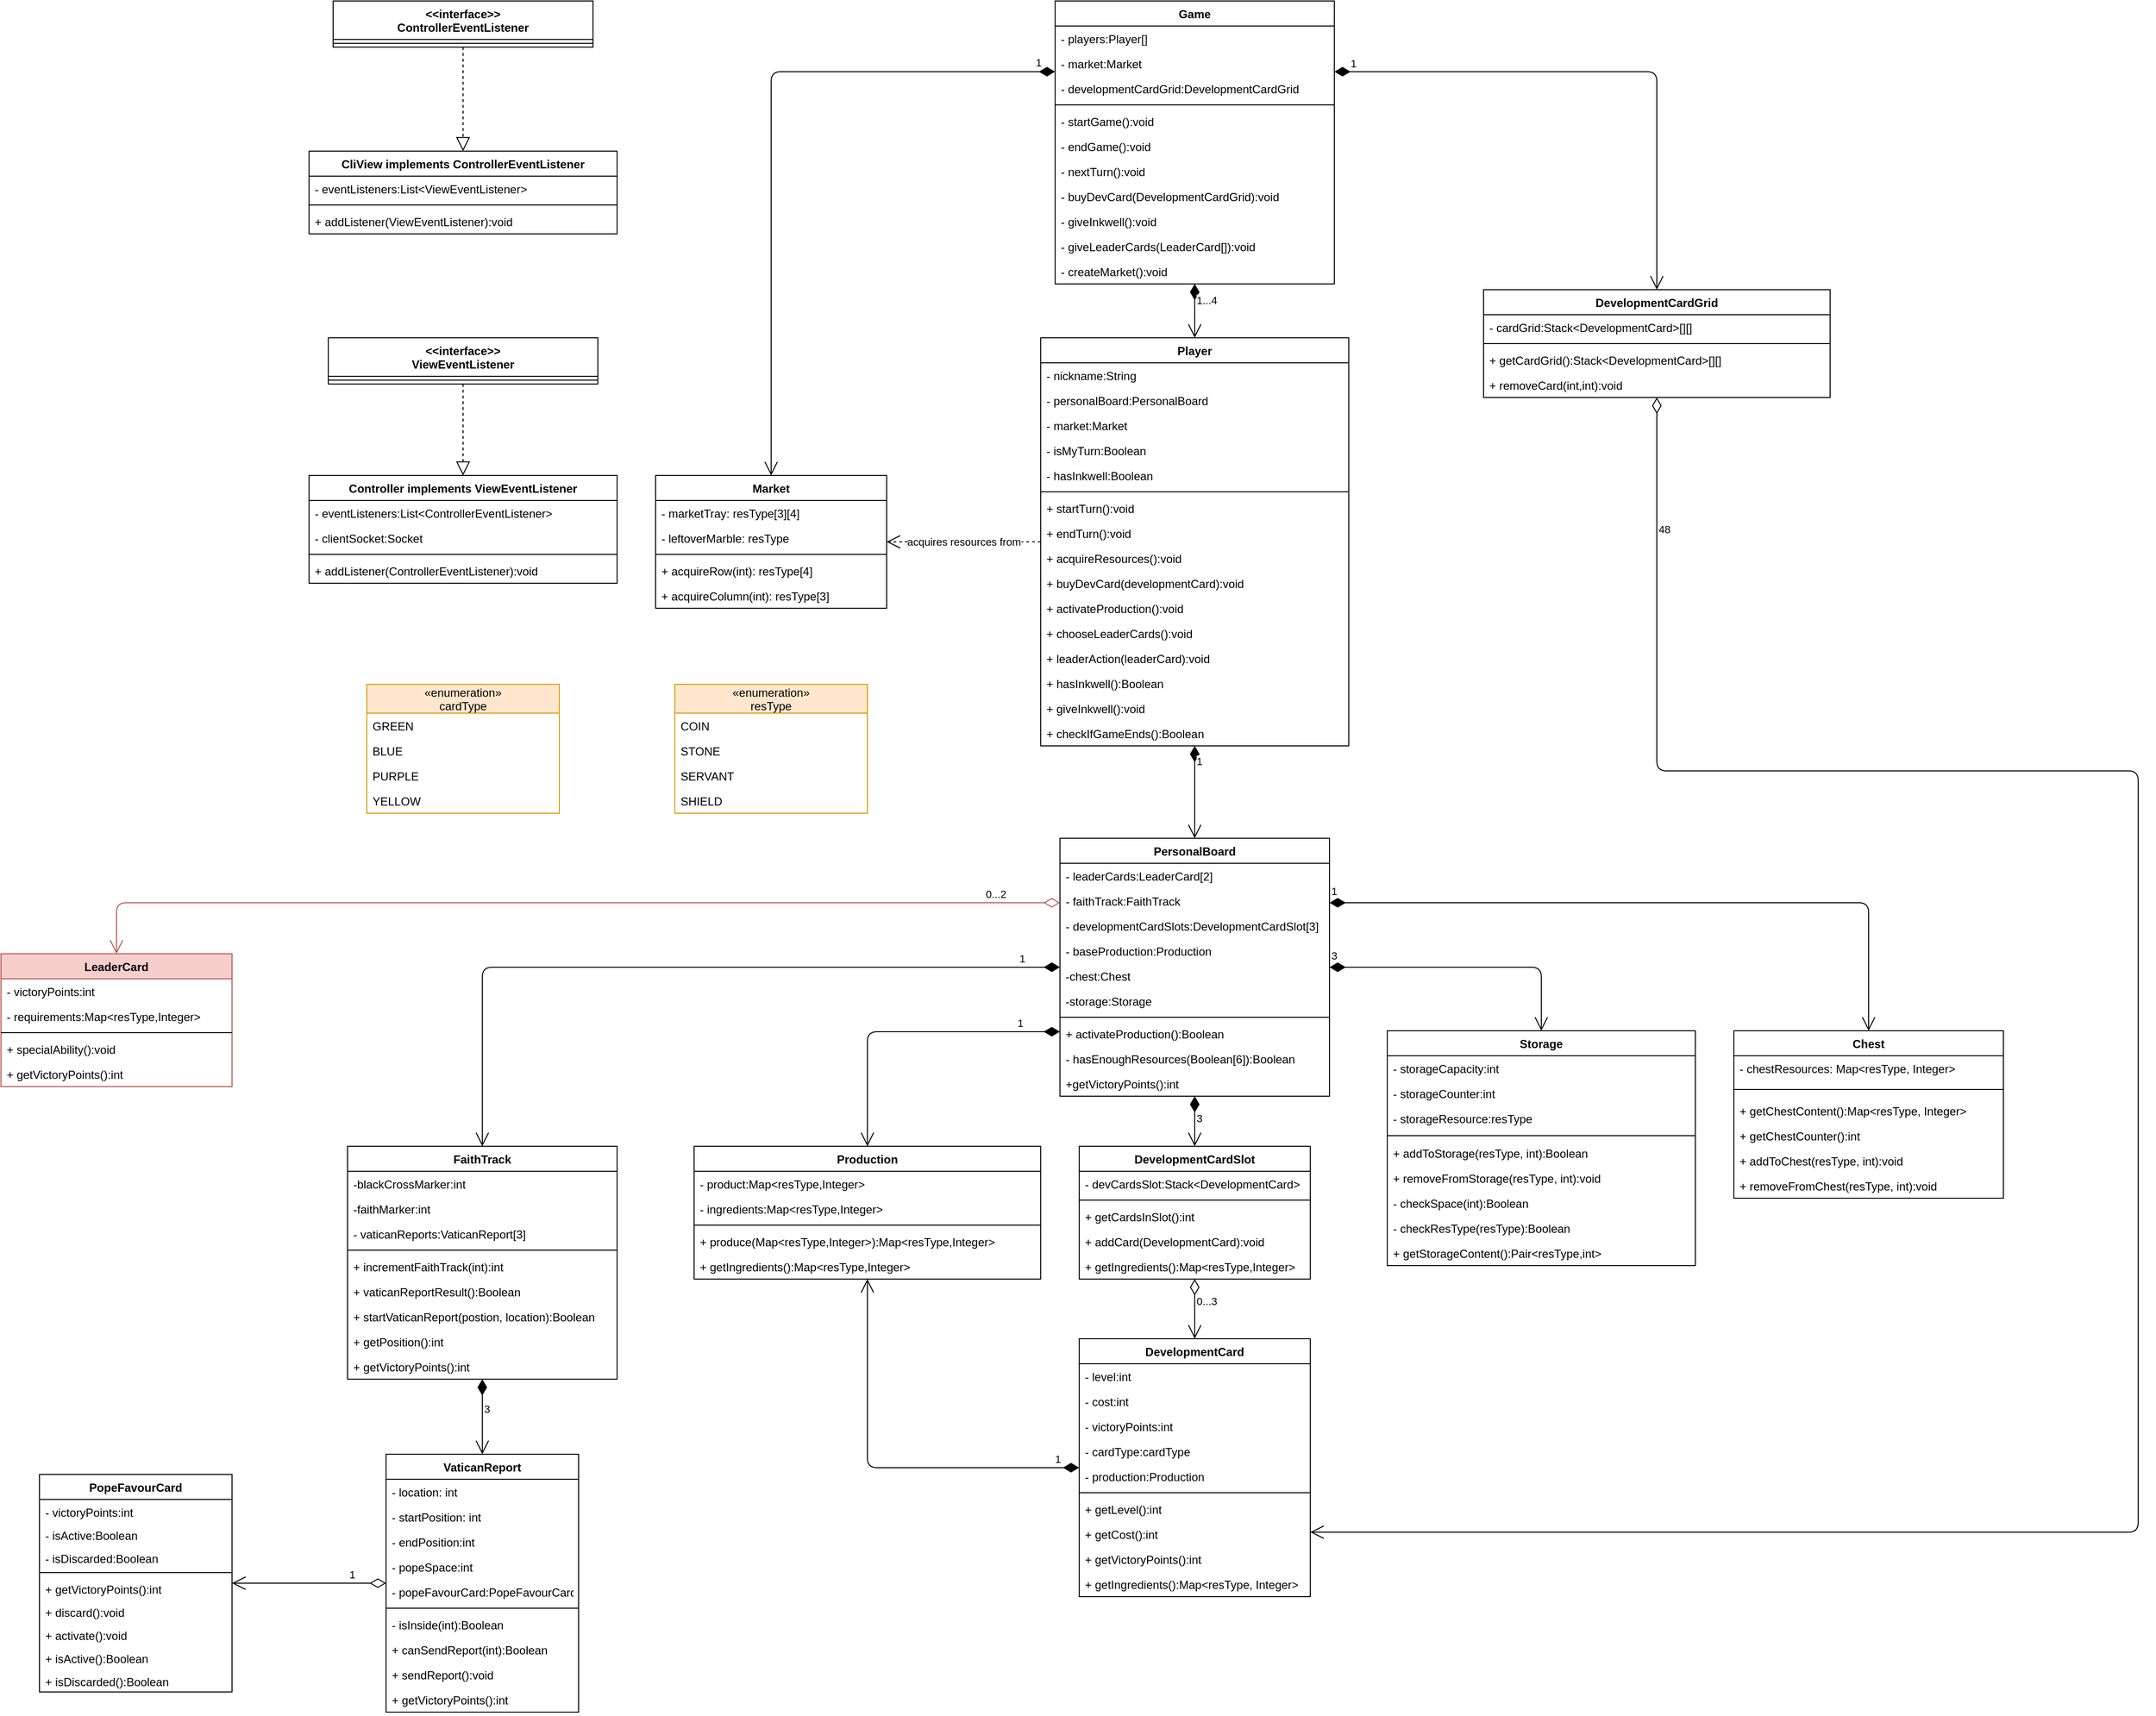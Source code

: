 <mxfile version="14.4.3" type="device"><diagram id="C5RBs43oDa-KdzZeNtuy" name="Page-1"><mxGraphModel dx="6677" dy="6515" grid="1" gridSize="10" guides="1" tooltips="1" connect="1" arrows="1" fold="1" page="1" pageScale="1" pageWidth="3300" pageHeight="4681" math="0" shadow="0"><root><mxCell id="WIyWlLk6GJQsqaUBKTNV-0"/><mxCell id="WIyWlLk6GJQsqaUBKTNV-1" parent="WIyWlLk6GJQsqaUBKTNV-0"/><mxCell id="OfGPwbe1TZ9wDOZKUBia-4" value="Player" style="swimlane;fontStyle=1;align=center;verticalAlign=top;childLayout=stackLayout;horizontal=1;startSize=26;horizontalStack=0;resizeParent=1;resizeParentMax=0;resizeLast=0;collapsible=1;marginBottom=0;" parent="WIyWlLk6GJQsqaUBKTNV-1" vertex="1"><mxGeometry x="760" y="-560" width="320" height="424" as="geometry"/></mxCell><mxCell id="OfGPwbe1TZ9wDOZKUBia-5" value="- nickname:String" style="text;strokeColor=none;fillColor=none;align=left;verticalAlign=top;spacingLeft=4;spacingRight=4;overflow=hidden;rotatable=0;points=[[0,0.5],[1,0.5]];portConstraint=eastwest;" parent="OfGPwbe1TZ9wDOZKUBia-4" vertex="1"><mxGeometry y="26" width="320" height="26" as="geometry"/></mxCell><mxCell id="jSEGE36E01EiWKxGD2_q-0" value="- personalBoard:PersonalBoard" style="text;strokeColor=none;fillColor=none;align=left;verticalAlign=top;spacingLeft=4;spacingRight=4;overflow=hidden;rotatable=0;points=[[0,0.5],[1,0.5]];portConstraint=eastwest;" parent="OfGPwbe1TZ9wDOZKUBia-4" vertex="1"><mxGeometry y="52" width="320" height="26" as="geometry"/></mxCell><mxCell id="1ybpr0yzPvLpqBfkD8lj-160" value="- market:Market" style="text;strokeColor=none;fillColor=none;align=left;verticalAlign=top;spacingLeft=4;spacingRight=4;overflow=hidden;rotatable=0;points=[[0,0.5],[1,0.5]];portConstraint=eastwest;" parent="OfGPwbe1TZ9wDOZKUBia-4" vertex="1"><mxGeometry y="78" width="320" height="26" as="geometry"/></mxCell><mxCell id="jSEGE36E01EiWKxGD2_q-1" value="- isMyTurn:Boolean" style="text;strokeColor=none;fillColor=none;align=left;verticalAlign=top;spacingLeft=4;spacingRight=4;overflow=hidden;rotatable=0;points=[[0,0.5],[1,0.5]];portConstraint=eastwest;" parent="OfGPwbe1TZ9wDOZKUBia-4" vertex="1"><mxGeometry y="104" width="320" height="26" as="geometry"/></mxCell><mxCell id="jSEGE36E01EiWKxGD2_q-2" value="- hasInkwell:Boolean" style="text;strokeColor=none;fillColor=none;align=left;verticalAlign=top;spacingLeft=4;spacingRight=4;overflow=hidden;rotatable=0;points=[[0,0.5],[1,0.5]];portConstraint=eastwest;" parent="OfGPwbe1TZ9wDOZKUBia-4" vertex="1"><mxGeometry y="130" width="320" height="26" as="geometry"/></mxCell><mxCell id="OfGPwbe1TZ9wDOZKUBia-6" value="" style="line;strokeWidth=1;fillColor=none;align=left;verticalAlign=middle;spacingTop=-1;spacingLeft=3;spacingRight=3;rotatable=0;labelPosition=right;points=[];portConstraint=eastwest;" parent="OfGPwbe1TZ9wDOZKUBia-4" vertex="1"><mxGeometry y="156" width="320" height="8" as="geometry"/></mxCell><mxCell id="yznbx8ulNkCZEP-c-Lp9-0" value="+ startTurn():void" style="text;strokeColor=none;fillColor=none;align=left;verticalAlign=top;spacingLeft=4;spacingRight=4;overflow=hidden;rotatable=0;points=[[0,0.5],[1,0.5]];portConstraint=eastwest;" parent="OfGPwbe1TZ9wDOZKUBia-4" vertex="1"><mxGeometry y="164" width="320" height="26" as="geometry"/></mxCell><mxCell id="yznbx8ulNkCZEP-c-Lp9-1" value="+ endTurn():void" style="text;strokeColor=none;fillColor=none;align=left;verticalAlign=top;spacingLeft=4;spacingRight=4;overflow=hidden;rotatable=0;points=[[0,0.5],[1,0.5]];portConstraint=eastwest;" parent="OfGPwbe1TZ9wDOZKUBia-4" vertex="1"><mxGeometry y="190" width="320" height="26" as="geometry"/></mxCell><mxCell id="yznbx8ulNkCZEP-c-Lp9-2" value="+ acquireResources():void" style="text;strokeColor=none;fillColor=none;align=left;verticalAlign=top;spacingLeft=4;spacingRight=4;overflow=hidden;rotatable=0;points=[[0,0.5],[1,0.5]];portConstraint=eastwest;" parent="OfGPwbe1TZ9wDOZKUBia-4" vertex="1"><mxGeometry y="216" width="320" height="26" as="geometry"/></mxCell><mxCell id="yznbx8ulNkCZEP-c-Lp9-3" value="+ buyDevCard(developmentCard):void" style="text;strokeColor=none;fillColor=none;align=left;verticalAlign=top;spacingLeft=4;spacingRight=4;overflow=hidden;rotatable=0;points=[[0,0.5],[1,0.5]];portConstraint=eastwest;" parent="OfGPwbe1TZ9wDOZKUBia-4" vertex="1"><mxGeometry y="242" width="320" height="26" as="geometry"/></mxCell><mxCell id="yznbx8ulNkCZEP-c-Lp9-4" value="+ activateProduction():void" style="text;strokeColor=none;fillColor=none;align=left;verticalAlign=top;spacingLeft=4;spacingRight=4;overflow=hidden;rotatable=0;points=[[0,0.5],[1,0.5]];portConstraint=eastwest;" parent="OfGPwbe1TZ9wDOZKUBia-4" vertex="1"><mxGeometry y="268" width="320" height="26" as="geometry"/></mxCell><mxCell id="yznbx8ulNkCZEP-c-Lp9-5" value="+ chooseLeaderCards():void" style="text;strokeColor=none;fillColor=none;align=left;verticalAlign=top;spacingLeft=4;spacingRight=4;overflow=hidden;rotatable=0;points=[[0,0.5],[1,0.5]];portConstraint=eastwest;" parent="OfGPwbe1TZ9wDOZKUBia-4" vertex="1"><mxGeometry y="294" width="320" height="26" as="geometry"/></mxCell><mxCell id="yznbx8ulNkCZEP-c-Lp9-6" value="+ leaderAction(leaderCard):void" style="text;strokeColor=none;fillColor=none;align=left;verticalAlign=top;spacingLeft=4;spacingRight=4;overflow=hidden;rotatable=0;points=[[0,0.5],[1,0.5]];portConstraint=eastwest;" parent="OfGPwbe1TZ9wDOZKUBia-4" vertex="1"><mxGeometry y="320" width="320" height="26" as="geometry"/></mxCell><mxCell id="yznbx8ulNkCZEP-c-Lp9-7" value="+ hasInkwell():Boolean" style="text;strokeColor=none;fillColor=none;align=left;verticalAlign=top;spacingLeft=4;spacingRight=4;overflow=hidden;rotatable=0;points=[[0,0.5],[1,0.5]];portConstraint=eastwest;" parent="OfGPwbe1TZ9wDOZKUBia-4" vertex="1"><mxGeometry y="346" width="320" height="26" as="geometry"/></mxCell><mxCell id="1ybpr0yzPvLpqBfkD8lj-151" value="+ giveInkwell():void" style="text;strokeColor=none;fillColor=none;align=left;verticalAlign=top;spacingLeft=4;spacingRight=4;overflow=hidden;rotatable=0;points=[[0,0.5],[1,0.5]];portConstraint=eastwest;" parent="OfGPwbe1TZ9wDOZKUBia-4" vertex="1"><mxGeometry y="372" width="320" height="26" as="geometry"/></mxCell><mxCell id="yznbx8ulNkCZEP-c-Lp9-8" value="+ checkIfGameEnds():Boolean" style="text;strokeColor=none;fillColor=none;align=left;verticalAlign=top;spacingLeft=4;spacingRight=4;overflow=hidden;rotatable=0;points=[[0,0.5],[1,0.5]];portConstraint=eastwest;" parent="OfGPwbe1TZ9wDOZKUBia-4" vertex="1"><mxGeometry y="398" width="320" height="26" as="geometry"/></mxCell><mxCell id="OfGPwbe1TZ9wDOZKUBia-8" value="PersonalBoard" style="swimlane;fontStyle=1;align=center;verticalAlign=top;childLayout=stackLayout;horizontal=1;startSize=26;horizontalStack=0;resizeParent=1;resizeParentMax=0;resizeLast=0;collapsible=1;marginBottom=0;" parent="WIyWlLk6GJQsqaUBKTNV-1" vertex="1"><mxGeometry x="780" y="-40" width="280" height="268" as="geometry"/></mxCell><mxCell id="jSEGE36E01EiWKxGD2_q-11" value="- leaderCards:LeaderCard[2]" style="text;strokeColor=none;fillColor=none;align=left;verticalAlign=top;spacingLeft=4;spacingRight=4;overflow=hidden;rotatable=0;points=[[0,0.5],[1,0.5]];portConstraint=eastwest;" parent="OfGPwbe1TZ9wDOZKUBia-8" vertex="1"><mxGeometry y="26" width="280" height="26" as="geometry"/></mxCell><mxCell id="jSEGE36E01EiWKxGD2_q-12" value="- faithTrack:FaithTrack" style="text;strokeColor=none;fillColor=none;align=left;verticalAlign=top;spacingLeft=4;spacingRight=4;overflow=hidden;rotatable=0;points=[[0,0.5],[1,0.5]];portConstraint=eastwest;" parent="OfGPwbe1TZ9wDOZKUBia-8" vertex="1"><mxGeometry y="52" width="280" height="26" as="geometry"/></mxCell><mxCell id="jSEGE36E01EiWKxGD2_q-13" value="- developmentCardSlots:DevelopmentCardSlot[3]" style="text;strokeColor=none;fillColor=none;align=left;verticalAlign=top;spacingLeft=4;spacingRight=4;overflow=hidden;rotatable=0;points=[[0,0.5],[1,0.5]];portConstraint=eastwest;" parent="OfGPwbe1TZ9wDOZKUBia-8" vertex="1"><mxGeometry y="78" width="280" height="26" as="geometry"/></mxCell><mxCell id="jSEGE36E01EiWKxGD2_q-52" value="- baseProduction:Production" style="text;strokeColor=none;fillColor=none;align=left;verticalAlign=top;spacingLeft=4;spacingRight=4;overflow=hidden;rotatable=0;points=[[0,0.5],[1,0.5]];portConstraint=eastwest;" parent="OfGPwbe1TZ9wDOZKUBia-8" vertex="1"><mxGeometry y="104" width="280" height="26" as="geometry"/></mxCell><mxCell id="1ybpr0yzPvLpqBfkD8lj-1" value="-chest:Chest" style="text;strokeColor=none;fillColor=none;align=left;verticalAlign=top;spacingLeft=4;spacingRight=4;overflow=hidden;rotatable=0;points=[[0,0.5],[1,0.5]];portConstraint=eastwest;" parent="OfGPwbe1TZ9wDOZKUBia-8" vertex="1"><mxGeometry y="130" width="280" height="26" as="geometry"/></mxCell><mxCell id="1ybpr0yzPvLpqBfkD8lj-2" value="-storage:Storage" style="text;strokeColor=none;fillColor=none;align=left;verticalAlign=top;spacingLeft=4;spacingRight=4;overflow=hidden;rotatable=0;points=[[0,0.5],[1,0.5]];portConstraint=eastwest;" parent="OfGPwbe1TZ9wDOZKUBia-8" vertex="1"><mxGeometry y="156" width="280" height="26" as="geometry"/></mxCell><mxCell id="OfGPwbe1TZ9wDOZKUBia-10" value="" style="line;strokeWidth=1;fillColor=none;align=left;verticalAlign=middle;spacingTop=-1;spacingLeft=3;spacingRight=3;rotatable=0;labelPosition=right;points=[];portConstraint=eastwest;" parent="OfGPwbe1TZ9wDOZKUBia-8" vertex="1"><mxGeometry y="182" width="280" height="8" as="geometry"/></mxCell><mxCell id="yznbx8ulNkCZEP-c-Lp9-15" value="+ activateProduction():Boolean" style="text;strokeColor=none;fillColor=none;align=left;verticalAlign=top;spacingLeft=4;spacingRight=4;overflow=hidden;rotatable=0;points=[[0,0.5],[1,0.5]];portConstraint=eastwest;" parent="OfGPwbe1TZ9wDOZKUBia-8" vertex="1"><mxGeometry y="190" width="280" height="26" as="geometry"/></mxCell><mxCell id="jSEGE36E01EiWKxGD2_q-29" value="- hasEnoughResources(Boolean[6]):Boolean" style="text;strokeColor=none;fillColor=none;align=left;verticalAlign=top;spacingLeft=4;spacingRight=4;overflow=hidden;rotatable=0;points=[[0,0.5],[1,0.5]];portConstraint=eastwest;" parent="OfGPwbe1TZ9wDOZKUBia-8" vertex="1"><mxGeometry y="216" width="280" height="26" as="geometry"/></mxCell><mxCell id="1ybpr0yzPvLpqBfkD8lj-5" value="+getVictoryPoints():int" style="text;strokeColor=none;fillColor=none;align=left;verticalAlign=top;spacingLeft=4;spacingRight=4;overflow=hidden;rotatable=0;points=[[0,0.5],[1,0.5]];portConstraint=eastwest;" parent="OfGPwbe1TZ9wDOZKUBia-8" vertex="1"><mxGeometry y="242" width="280" height="26" as="geometry"/></mxCell><mxCell id="OfGPwbe1TZ9wDOZKUBia-12" value="Storage" style="swimlane;fontStyle=1;align=center;verticalAlign=top;childLayout=stackLayout;horizontal=1;startSize=26;horizontalStack=0;resizeParent=1;resizeParentMax=0;resizeLast=0;collapsible=1;marginBottom=0;" parent="WIyWlLk6GJQsqaUBKTNV-1" vertex="1"><mxGeometry x="1120" y="160" width="320" height="244" as="geometry"><mxRectangle x="1120" y="640" width="130" height="26" as="alternateBounds"/></mxGeometry></mxCell><mxCell id="OfGPwbe1TZ9wDOZKUBia-13" value="- storageCapacity:int&#10; " style="text;strokeColor=none;fillColor=none;align=left;verticalAlign=top;spacingLeft=4;spacingRight=4;overflow=hidden;rotatable=0;points=[[0,0.5],[1,0.5]];portConstraint=eastwest;" parent="OfGPwbe1TZ9wDOZKUBia-12" vertex="1"><mxGeometry y="26" width="320" height="26" as="geometry"/></mxCell><mxCell id="jSEGE36E01EiWKxGD2_q-34" value="- storageCounter:int" style="text;strokeColor=none;fillColor=none;align=left;verticalAlign=top;spacingLeft=4;spacingRight=4;overflow=hidden;rotatable=0;points=[[0,0.5],[1,0.5]];portConstraint=eastwest;" parent="OfGPwbe1TZ9wDOZKUBia-12" vertex="1"><mxGeometry y="52" width="320" height="26" as="geometry"/></mxCell><mxCell id="jSEGE36E01EiWKxGD2_q-35" value="- storageResource:resType" style="text;strokeColor=none;fillColor=none;align=left;verticalAlign=top;spacingLeft=4;spacingRight=4;overflow=hidden;rotatable=0;points=[[0,0.5],[1,0.5]];portConstraint=eastwest;" parent="OfGPwbe1TZ9wDOZKUBia-12" vertex="1"><mxGeometry y="78" width="320" height="26" as="geometry"/></mxCell><mxCell id="OfGPwbe1TZ9wDOZKUBia-14" value="" style="line;strokeWidth=1;fillColor=none;align=left;verticalAlign=middle;spacingTop=-1;spacingLeft=3;spacingRight=3;rotatable=0;labelPosition=right;points=[];portConstraint=eastwest;" parent="OfGPwbe1TZ9wDOZKUBia-12" vertex="1"><mxGeometry y="104" width="320" height="10" as="geometry"/></mxCell><mxCell id="jSEGE36E01EiWKxGD2_q-36" value="+ addToStorage(resType, int):Boolean" style="text;strokeColor=none;fillColor=none;align=left;verticalAlign=top;spacingLeft=4;spacingRight=4;overflow=hidden;rotatable=0;points=[[0,0.5],[1,0.5]];portConstraint=eastwest;" parent="OfGPwbe1TZ9wDOZKUBia-12" vertex="1"><mxGeometry y="114" width="320" height="26" as="geometry"/></mxCell><mxCell id="jSEGE36E01EiWKxGD2_q-37" value="+ removeFromStorage(resType, int):void" style="text;strokeColor=none;fillColor=none;align=left;verticalAlign=top;spacingLeft=4;spacingRight=4;overflow=hidden;rotatable=0;points=[[0,0.5],[1,0.5]];portConstraint=eastwest;" parent="OfGPwbe1TZ9wDOZKUBia-12" vertex="1"><mxGeometry y="140" width="320" height="26" as="geometry"/></mxCell><mxCell id="jSEGE36E01EiWKxGD2_q-38" value="- checkSpace(int):Boolean" style="text;strokeColor=none;fillColor=none;align=left;verticalAlign=top;spacingLeft=4;spacingRight=4;overflow=hidden;rotatable=0;points=[[0,0.5],[1,0.5]];portConstraint=eastwest;" parent="OfGPwbe1TZ9wDOZKUBia-12" vertex="1"><mxGeometry y="166" width="320" height="26" as="geometry"/></mxCell><mxCell id="jSEGE36E01EiWKxGD2_q-39" value="- checkResType(resType):Boolean" style="text;strokeColor=none;fillColor=none;align=left;verticalAlign=top;spacingLeft=4;spacingRight=4;overflow=hidden;rotatable=0;points=[[0,0.5],[1,0.5]];portConstraint=eastwest;" parent="OfGPwbe1TZ9wDOZKUBia-12" vertex="1"><mxGeometry y="192" width="320" height="26" as="geometry"/></mxCell><mxCell id="jSEGE36E01EiWKxGD2_q-41" value="+ getStorageContent():Pair&lt;resType,int&gt;" style="text;strokeColor=none;fillColor=none;align=left;verticalAlign=top;spacingLeft=4;spacingRight=4;overflow=hidden;rotatable=0;points=[[0,0.5],[1,0.5]];portConstraint=eastwest;" parent="OfGPwbe1TZ9wDOZKUBia-12" vertex="1"><mxGeometry y="218" width="320" height="26" as="geometry"/></mxCell><mxCell id="OfGPwbe1TZ9wDOZKUBia-16" value="DevelopmentCardSlot" style="swimlane;fontStyle=1;align=center;verticalAlign=top;childLayout=stackLayout;horizontal=1;startSize=26;horizontalStack=0;resizeParent=1;resizeParentMax=0;resizeLast=0;collapsible=1;marginBottom=0;" parent="WIyWlLk6GJQsqaUBKTNV-1" vertex="1"><mxGeometry x="800" y="280" width="240" height="138" as="geometry"/></mxCell><mxCell id="jSEGE36E01EiWKxGD2_q-18" value="- devCardsSlot:Stack&lt;DevelopmentCard&gt;" style="text;strokeColor=none;fillColor=none;align=left;verticalAlign=top;spacingLeft=4;spacingRight=4;overflow=hidden;rotatable=0;points=[[0,0.5],[1,0.5]];portConstraint=eastwest;" parent="OfGPwbe1TZ9wDOZKUBia-16" vertex="1"><mxGeometry y="26" width="240" height="26" as="geometry"/></mxCell><mxCell id="OfGPwbe1TZ9wDOZKUBia-18" value="" style="line;strokeWidth=1;fillColor=none;align=left;verticalAlign=middle;spacingTop=-1;spacingLeft=3;spacingRight=3;rotatable=0;labelPosition=right;points=[];portConstraint=eastwest;" parent="OfGPwbe1TZ9wDOZKUBia-16" vertex="1"><mxGeometry y="52" width="240" height="8" as="geometry"/></mxCell><mxCell id="OfGPwbe1TZ9wDOZKUBia-19" value="+ getCardsInSlot():int" style="text;strokeColor=none;fillColor=none;align=left;verticalAlign=top;spacingLeft=4;spacingRight=4;overflow=hidden;rotatable=0;points=[[0,0.5],[1,0.5]];portConstraint=eastwest;" parent="OfGPwbe1TZ9wDOZKUBia-16" vertex="1"><mxGeometry y="60" width="240" height="26" as="geometry"/></mxCell><mxCell id="jSEGE36E01EiWKxGD2_q-54" value="+ addCard(DevelopmentCard):void" style="text;strokeColor=none;fillColor=none;align=left;verticalAlign=top;spacingLeft=4;spacingRight=4;overflow=hidden;rotatable=0;points=[[0,0.5],[1,0.5]];portConstraint=eastwest;" parent="OfGPwbe1TZ9wDOZKUBia-16" vertex="1"><mxGeometry y="86" width="240" height="26" as="geometry"/></mxCell><mxCell id="jSEGE36E01EiWKxGD2_q-53" value="+ getIngredients():Map&lt;resType,Integer&gt;" style="text;strokeColor=none;fillColor=none;align=left;verticalAlign=top;spacingLeft=4;spacingRight=4;overflow=hidden;rotatable=0;points=[[0,0.5],[1,0.5]];portConstraint=eastwest;" parent="OfGPwbe1TZ9wDOZKUBia-16" vertex="1"><mxGeometry y="112" width="240" height="26" as="geometry"/></mxCell><mxCell id="OfGPwbe1TZ9wDOZKUBia-20" value="FaithTrack" style="swimlane;fontStyle=1;align=center;verticalAlign=top;childLayout=stackLayout;horizontal=1;startSize=26;horizontalStack=0;resizeParent=1;resizeParentMax=0;resizeLast=0;collapsible=1;marginBottom=0;fillColor=none;" parent="WIyWlLk6GJQsqaUBKTNV-1" vertex="1"><mxGeometry x="40" y="280" width="280" height="242" as="geometry"/></mxCell><mxCell id="1ybpr0yzPvLpqBfkD8lj-3" value="-blackCrossMarker:int" style="text;strokeColor=none;fillColor=none;align=left;verticalAlign=top;spacingLeft=4;spacingRight=4;overflow=hidden;rotatable=0;points=[[0,0.5],[1,0.5]];portConstraint=eastwest;" parent="OfGPwbe1TZ9wDOZKUBia-20" vertex="1"><mxGeometry y="26" width="280" height="26" as="geometry"/></mxCell><mxCell id="1ybpr0yzPvLpqBfkD8lj-4" value="-faithMarker:int" style="text;strokeColor=none;fillColor=none;align=left;verticalAlign=top;spacingLeft=4;spacingRight=4;overflow=hidden;rotatable=0;points=[[0,0.5],[1,0.5]];portConstraint=eastwest;" parent="OfGPwbe1TZ9wDOZKUBia-20" vertex="1"><mxGeometry y="52" width="280" height="26" as="geometry"/></mxCell><mxCell id="1ybpr0yzPvLpqBfkD8lj-136" value="- vaticanReports:VaticanReport[3]" style="text;strokeColor=none;fillColor=none;align=left;verticalAlign=top;spacingLeft=4;spacingRight=4;overflow=hidden;rotatable=0;points=[[0,0.5],[1,0.5]];portConstraint=eastwest;" parent="OfGPwbe1TZ9wDOZKUBia-20" vertex="1"><mxGeometry y="78" width="280" height="26" as="geometry"/></mxCell><mxCell id="OfGPwbe1TZ9wDOZKUBia-22" value="" style="line;strokeWidth=1;fillColor=none;align=left;verticalAlign=middle;spacingTop=-1;spacingLeft=3;spacingRight=3;rotatable=0;labelPosition=right;points=[];portConstraint=eastwest;" parent="OfGPwbe1TZ9wDOZKUBia-20" vertex="1"><mxGeometry y="104" width="280" height="8" as="geometry"/></mxCell><mxCell id="yznbx8ulNkCZEP-c-Lp9-33" value="+ incrementFaithTrack(int):int" style="text;strokeColor=none;fillColor=none;align=left;verticalAlign=top;spacingLeft=4;spacingRight=4;overflow=hidden;rotatable=0;points=[[0,0.5],[1,0.5]];portConstraint=eastwest;" parent="OfGPwbe1TZ9wDOZKUBia-20" vertex="1"><mxGeometry y="112" width="280" height="26" as="geometry"/></mxCell><mxCell id="yznbx8ulNkCZEP-c-Lp9-34" value="+ vaticanReportResult():Boolean" style="text;strokeColor=none;fillColor=none;align=left;verticalAlign=top;spacingLeft=4;spacingRight=4;overflow=hidden;rotatable=0;points=[[0,0.5],[1,0.5]];portConstraint=eastwest;" parent="OfGPwbe1TZ9wDOZKUBia-20" vertex="1"><mxGeometry y="138" width="280" height="26" as="geometry"/></mxCell><mxCell id="yznbx8ulNkCZEP-c-Lp9-35" value="+ startVaticanReport(postion, location):Boolean&#10;" style="text;strokeColor=none;fillColor=none;align=left;verticalAlign=top;spacingLeft=4;spacingRight=4;overflow=hidden;rotatable=0;points=[[0,0.5],[1,0.5]];portConstraint=eastwest;" parent="OfGPwbe1TZ9wDOZKUBia-20" vertex="1"><mxGeometry y="164" width="280" height="26" as="geometry"/></mxCell><mxCell id="1ybpr0yzPvLpqBfkD8lj-7" value="+ getPosition():int" style="text;strokeColor=none;fillColor=none;align=left;verticalAlign=top;spacingLeft=4;spacingRight=4;overflow=hidden;rotatable=0;points=[[0,0.5],[1,0.5]];portConstraint=eastwest;" parent="OfGPwbe1TZ9wDOZKUBia-20" vertex="1"><mxGeometry y="190" width="280" height="26" as="geometry"/></mxCell><mxCell id="1ybpr0yzPvLpqBfkD8lj-135" value="+ getVictoryPoints():int" style="text;strokeColor=none;fillColor=none;align=left;verticalAlign=top;spacingLeft=4;spacingRight=4;overflow=hidden;rotatable=0;points=[[0,0.5],[1,0.5]];portConstraint=eastwest;" parent="OfGPwbe1TZ9wDOZKUBia-20" vertex="1"><mxGeometry y="216" width="280" height="26" as="geometry"/></mxCell><mxCell id="OfGPwbe1TZ9wDOZKUBia-24" value="PopeFavourCard" style="swimlane;fontStyle=1;align=center;verticalAlign=top;childLayout=stackLayout;horizontal=1;startSize=26;horizontalStack=0;resizeParent=1;resizeParentMax=0;resizeLast=0;collapsible=1;marginBottom=0;fillColor=none;rotation=0;" parent="WIyWlLk6GJQsqaUBKTNV-1" vertex="1"><mxGeometry x="-280" y="621" width="200" height="226" as="geometry"/></mxCell><mxCell id="OfGPwbe1TZ9wDOZKUBia-25" value="- victoryPoints:int" style="text;strokeColor=none;fillColor=none;align=left;verticalAlign=top;spacingLeft=4;spacingRight=4;overflow=hidden;rotatable=0;points=[[0,0.5],[1,0.5]];portConstraint=eastwest;rotation=0;" parent="OfGPwbe1TZ9wDOZKUBia-24" vertex="1"><mxGeometry y="26" width="200" height="24" as="geometry"/></mxCell><mxCell id="1ybpr0yzPvLpqBfkD8lj-22" value="- isActive:Boolean" style="text;strokeColor=none;fillColor=none;align=left;verticalAlign=top;spacingLeft=4;spacingRight=4;overflow=hidden;rotatable=0;points=[[0,0.5],[1,0.5]];portConstraint=eastwest;rotation=0;" parent="OfGPwbe1TZ9wDOZKUBia-24" vertex="1"><mxGeometry y="50" width="200" height="24" as="geometry"/></mxCell><mxCell id="1ybpr0yzPvLpqBfkD8lj-19" value="- isDiscarded:Boolean" style="text;strokeColor=none;fillColor=none;align=left;verticalAlign=top;spacingLeft=4;spacingRight=4;overflow=hidden;rotatable=0;points=[[0,0.5],[1,0.5]];portConstraint=eastwest;rotation=0;" parent="OfGPwbe1TZ9wDOZKUBia-24" vertex="1"><mxGeometry y="74" width="200" height="24" as="geometry"/></mxCell><mxCell id="OfGPwbe1TZ9wDOZKUBia-26" value="" style="line;strokeWidth=1;fillColor=none;align=left;verticalAlign=middle;spacingTop=-1;spacingLeft=3;spacingRight=3;rotatable=0;labelPosition=right;points=[];portConstraint=eastwest;rotation=0;" parent="OfGPwbe1TZ9wDOZKUBia-24" vertex="1"><mxGeometry y="98" width="200" height="8" as="geometry"/></mxCell><mxCell id="1ybpr0yzPvLpqBfkD8lj-21" value="+ getVictoryPoints():int" style="text;strokeColor=none;fillColor=none;align=left;verticalAlign=top;spacingLeft=4;spacingRight=4;overflow=hidden;rotatable=0;points=[[0,0.5],[1,0.5]];portConstraint=eastwest;rotation=0;" parent="OfGPwbe1TZ9wDOZKUBia-24" vertex="1"><mxGeometry y="106" width="200" height="24" as="geometry"/></mxCell><mxCell id="1ybpr0yzPvLpqBfkD8lj-130" value="+ discard():void" style="text;strokeColor=none;fillColor=none;align=left;verticalAlign=top;spacingLeft=4;spacingRight=4;overflow=hidden;rotatable=0;points=[[0,0.5],[1,0.5]];portConstraint=eastwest;rotation=0;" parent="OfGPwbe1TZ9wDOZKUBia-24" vertex="1"><mxGeometry y="130" width="200" height="24" as="geometry"/></mxCell><mxCell id="1ybpr0yzPvLpqBfkD8lj-131" value="+ activate():void" style="text;strokeColor=none;fillColor=none;align=left;verticalAlign=top;spacingLeft=4;spacingRight=4;overflow=hidden;rotatable=0;points=[[0,0.5],[1,0.5]];portConstraint=eastwest;rotation=0;" parent="OfGPwbe1TZ9wDOZKUBia-24" vertex="1"><mxGeometry y="154" width="200" height="24" as="geometry"/></mxCell><mxCell id="1ybpr0yzPvLpqBfkD8lj-132" value="+ isActive():Boolean" style="text;strokeColor=none;fillColor=none;align=left;verticalAlign=top;spacingLeft=4;spacingRight=4;overflow=hidden;rotatable=0;points=[[0,0.5],[1,0.5]];portConstraint=eastwest;rotation=0;" parent="OfGPwbe1TZ9wDOZKUBia-24" vertex="1"><mxGeometry y="178" width="200" height="24" as="geometry"/></mxCell><mxCell id="1ybpr0yzPvLpqBfkD8lj-133" value="+ isDiscarded():Boolean" style="text;strokeColor=none;fillColor=none;align=left;verticalAlign=top;spacingLeft=4;spacingRight=4;overflow=hidden;rotatable=0;points=[[0,0.5],[1,0.5]];portConstraint=eastwest;rotation=0;" parent="OfGPwbe1TZ9wDOZKUBia-24" vertex="1"><mxGeometry y="202" width="200" height="24" as="geometry"/></mxCell><mxCell id="OfGPwbe1TZ9wDOZKUBia-28" value="Chest" style="swimlane;fontStyle=1;align=center;verticalAlign=top;childLayout=stackLayout;horizontal=1;startSize=26;horizontalStack=0;resizeParent=1;resizeParentMax=0;resizeLast=0;collapsible=1;marginBottom=0;" parent="WIyWlLk6GJQsqaUBKTNV-1" vertex="1"><mxGeometry x="1480" y="160" width="280" height="174" as="geometry"><mxRectangle x="1480" y="640" width="70" height="26" as="alternateBounds"/></mxGeometry></mxCell><mxCell id="OfGPwbe1TZ9wDOZKUBia-29" value="- chestResources: Map&lt;resType, Integer&gt;" style="text;strokeColor=none;fillColor=none;align=left;verticalAlign=top;spacingLeft=4;spacingRight=4;overflow=hidden;rotatable=0;points=[[0,0.5],[1,0.5]];portConstraint=eastwest;" parent="OfGPwbe1TZ9wDOZKUBia-28" vertex="1"><mxGeometry y="26" width="280" height="26" as="geometry"/></mxCell><mxCell id="OfGPwbe1TZ9wDOZKUBia-30" value="" style="line;strokeWidth=1;fillColor=none;align=left;verticalAlign=middle;spacingTop=-1;spacingLeft=3;spacingRight=3;rotatable=0;labelPosition=right;points=[];portConstraint=eastwest;" parent="OfGPwbe1TZ9wDOZKUBia-28" vertex="1"><mxGeometry y="52" width="280" height="18" as="geometry"/></mxCell><mxCell id="jSEGE36E01EiWKxGD2_q-33" value="+ getChestContent():Map&lt;resType, Integer&gt;" style="text;strokeColor=none;fillColor=none;align=left;verticalAlign=top;spacingLeft=4;spacingRight=4;overflow=hidden;rotatable=0;points=[[0,0.5],[1,0.5]];portConstraint=eastwest;" parent="OfGPwbe1TZ9wDOZKUBia-28" vertex="1"><mxGeometry y="70" width="280" height="26" as="geometry"/></mxCell><mxCell id="jSEGE36E01EiWKxGD2_q-30" value="+ getChestCounter():int" style="text;strokeColor=none;fillColor=none;align=left;verticalAlign=top;spacingLeft=4;spacingRight=4;overflow=hidden;rotatable=0;points=[[0,0.5],[1,0.5]];portConstraint=eastwest;" parent="OfGPwbe1TZ9wDOZKUBia-28" vertex="1"><mxGeometry y="96" width="280" height="26" as="geometry"/></mxCell><mxCell id="jSEGE36E01EiWKxGD2_q-31" value="+ addToChest(resType, int):void" style="text;strokeColor=none;fillColor=none;align=left;verticalAlign=top;spacingLeft=4;spacingRight=4;overflow=hidden;rotatable=0;points=[[0,0.5],[1,0.5]];portConstraint=eastwest;" parent="OfGPwbe1TZ9wDOZKUBia-28" vertex="1"><mxGeometry y="122" width="280" height="26" as="geometry"/></mxCell><mxCell id="jSEGE36E01EiWKxGD2_q-32" value="+ removeFromChest(resType, int):void" style="text;strokeColor=none;fillColor=none;align=left;verticalAlign=top;spacingLeft=4;spacingRight=4;overflow=hidden;rotatable=0;points=[[0,0.5],[1,0.5]];portConstraint=eastwest;" parent="OfGPwbe1TZ9wDOZKUBia-28" vertex="1"><mxGeometry y="148" width="280" height="26" as="geometry"/></mxCell><mxCell id="OfGPwbe1TZ9wDOZKUBia-52" value="DevelopmentCard" style="swimlane;fontStyle=1;align=center;verticalAlign=top;childLayout=stackLayout;horizontal=1;startSize=26;horizontalStack=0;resizeParent=1;resizeParentMax=0;resizeLast=0;collapsible=1;marginBottom=0;" parent="WIyWlLk6GJQsqaUBKTNV-1" vertex="1"><mxGeometry x="800" y="480" width="240" height="268" as="geometry"/></mxCell><mxCell id="OfGPwbe1TZ9wDOZKUBia-53" value="- level:int" style="text;strokeColor=none;fillColor=none;align=left;verticalAlign=top;spacingLeft=4;spacingRight=4;overflow=hidden;rotatable=0;points=[[0,0.5],[1,0.5]];portConstraint=eastwest;" parent="OfGPwbe1TZ9wDOZKUBia-52" vertex="1"><mxGeometry y="26" width="240" height="26" as="geometry"/></mxCell><mxCell id="jSEGE36E01EiWKxGD2_q-23" value="- cost:int" style="text;strokeColor=none;fillColor=none;align=left;verticalAlign=top;spacingLeft=4;spacingRight=4;overflow=hidden;rotatable=0;points=[[0,0.5],[1,0.5]];portConstraint=eastwest;" parent="OfGPwbe1TZ9wDOZKUBia-52" vertex="1"><mxGeometry y="52" width="240" height="26" as="geometry"/></mxCell><mxCell id="jSEGE36E01EiWKxGD2_q-24" value="- victoryPoints:int" style="text;strokeColor=none;fillColor=none;align=left;verticalAlign=top;spacingLeft=4;spacingRight=4;overflow=hidden;rotatable=0;points=[[0,0.5],[1,0.5]];portConstraint=eastwest;" parent="OfGPwbe1TZ9wDOZKUBia-52" vertex="1"><mxGeometry y="78" width="240" height="26" as="geometry"/></mxCell><mxCell id="jSEGE36E01EiWKxGD2_q-25" value="- cardType:cardType " style="text;strokeColor=none;fillColor=none;align=left;verticalAlign=top;spacingLeft=4;spacingRight=4;overflow=hidden;rotatable=0;points=[[0,0.5],[1,0.5]];portConstraint=eastwest;" parent="OfGPwbe1TZ9wDOZKUBia-52" vertex="1"><mxGeometry y="104" width="240" height="26" as="geometry"/></mxCell><mxCell id="jSEGE36E01EiWKxGD2_q-26" value="- production:Production" style="text;strokeColor=none;fillColor=none;align=left;verticalAlign=top;spacingLeft=4;spacingRight=4;overflow=hidden;rotatable=0;points=[[0,0.5],[1,0.5]];portConstraint=eastwest;" parent="OfGPwbe1TZ9wDOZKUBia-52" vertex="1"><mxGeometry y="130" width="240" height="26" as="geometry"/></mxCell><mxCell id="OfGPwbe1TZ9wDOZKUBia-54" value="" style="line;strokeWidth=1;fillColor=none;align=left;verticalAlign=middle;spacingTop=-1;spacingLeft=3;spacingRight=3;rotatable=0;labelPosition=right;points=[];portConstraint=eastwest;" parent="OfGPwbe1TZ9wDOZKUBia-52" vertex="1"><mxGeometry y="156" width="240" height="8" as="geometry"/></mxCell><mxCell id="jSEGE36E01EiWKxGD2_q-48" value="+ getLevel():int" style="text;strokeColor=none;fillColor=none;align=left;verticalAlign=top;spacingLeft=4;spacingRight=4;overflow=hidden;rotatable=0;points=[[0,0.5],[1,0.5]];portConstraint=eastwest;" parent="OfGPwbe1TZ9wDOZKUBia-52" vertex="1"><mxGeometry y="164" width="240" height="26" as="geometry"/></mxCell><mxCell id="jSEGE36E01EiWKxGD2_q-49" value="+ getCost():int" style="text;strokeColor=none;fillColor=none;align=left;verticalAlign=top;spacingLeft=4;spacingRight=4;overflow=hidden;rotatable=0;points=[[0,0.5],[1,0.5]];portConstraint=eastwest;" parent="OfGPwbe1TZ9wDOZKUBia-52" vertex="1"><mxGeometry y="190" width="240" height="26" as="geometry"/></mxCell><mxCell id="jSEGE36E01EiWKxGD2_q-50" value="+ getVictoryPoints():int" style="text;strokeColor=none;fillColor=none;align=left;verticalAlign=top;spacingLeft=4;spacingRight=4;overflow=hidden;rotatable=0;points=[[0,0.5],[1,0.5]];portConstraint=eastwest;" parent="OfGPwbe1TZ9wDOZKUBia-52" vertex="1"><mxGeometry y="216" width="240" height="26" as="geometry"/></mxCell><mxCell id="jSEGE36E01EiWKxGD2_q-51" value="+ getIngredients():Map&lt;resType, Integer&gt;" style="text;strokeColor=none;fillColor=none;align=left;verticalAlign=top;spacingLeft=4;spacingRight=4;overflow=hidden;rotatable=0;points=[[0,0.5],[1,0.5]];portConstraint=eastwest;" parent="OfGPwbe1TZ9wDOZKUBia-52" vertex="1"><mxGeometry y="242" width="240" height="26" as="geometry"/></mxCell><mxCell id="SlVrCj7kQECuHVIxtIzW-0" value="«enumeration»&#10;resType" style="swimlane;fontStyle=0;childLayout=stackLayout;horizontal=1;startSize=30;fillColor=#ffe6cc;horizontalStack=0;resizeParent=1;resizeParentMax=0;resizeLast=0;collapsible=1;marginBottom=0;strokeColor=#d79b00;" parent="WIyWlLk6GJQsqaUBKTNV-1" vertex="1"><mxGeometry x="380" y="-200" width="200" height="134" as="geometry"/></mxCell><mxCell id="SlVrCj7kQECuHVIxtIzW-1" value="COIN" style="text;strokeColor=none;fillColor=none;align=left;verticalAlign=top;spacingLeft=4;spacingRight=4;overflow=hidden;rotatable=0;points=[[0,0.5],[1,0.5]];portConstraint=eastwest;" parent="SlVrCj7kQECuHVIxtIzW-0" vertex="1"><mxGeometry y="30" width="200" height="26" as="geometry"/></mxCell><mxCell id="SlVrCj7kQECuHVIxtIzW-2" value="STONE" style="text;strokeColor=none;fillColor=none;align=left;verticalAlign=top;spacingLeft=4;spacingRight=4;overflow=hidden;rotatable=0;points=[[0,0.5],[1,0.5]];portConstraint=eastwest;" parent="SlVrCj7kQECuHVIxtIzW-0" vertex="1"><mxGeometry y="56" width="200" height="26" as="geometry"/></mxCell><mxCell id="1ybpr0yzPvLpqBfkD8lj-166" value="SERVANT" style="text;strokeColor=none;fillColor=none;align=left;verticalAlign=top;spacingLeft=4;spacingRight=4;overflow=hidden;rotatable=0;points=[[0,0.5],[1,0.5]];portConstraint=eastwest;" parent="SlVrCj7kQECuHVIxtIzW-0" vertex="1"><mxGeometry y="82" width="200" height="26" as="geometry"/></mxCell><mxCell id="1ybpr0yzPvLpqBfkD8lj-167" value="SHIELD" style="text;strokeColor=none;fillColor=none;align=left;verticalAlign=top;spacingLeft=4;spacingRight=4;overflow=hidden;rotatable=0;points=[[0,0.5],[1,0.5]];portConstraint=eastwest;" parent="SlVrCj7kQECuHVIxtIzW-0" vertex="1"><mxGeometry y="108" width="200" height="26" as="geometry"/></mxCell><mxCell id="dB6jni_yc_AEgXecM9Cj-0" value="«enumeration»&#10;cardType" style="swimlane;fontStyle=0;childLayout=stackLayout;horizontal=1;startSize=30;fillColor=#ffe6cc;horizontalStack=0;resizeParent=1;resizeParentMax=0;resizeLast=0;collapsible=1;marginBottom=0;strokeColor=#d79b00;" parent="WIyWlLk6GJQsqaUBKTNV-1" vertex="1"><mxGeometry x="60" y="-200" width="200" height="134" as="geometry"/></mxCell><mxCell id="dB6jni_yc_AEgXecM9Cj-1" value="GREEN" style="text;strokeColor=none;fillColor=none;align=left;verticalAlign=top;spacingLeft=4;spacingRight=4;overflow=hidden;rotatable=0;points=[[0,0.5],[1,0.5]];portConstraint=eastwest;" parent="dB6jni_yc_AEgXecM9Cj-0" vertex="1"><mxGeometry y="30" width="200" height="26" as="geometry"/></mxCell><mxCell id="dB6jni_yc_AEgXecM9Cj-2" value="BLUE" style="text;strokeColor=none;fillColor=none;align=left;verticalAlign=top;spacingLeft=4;spacingRight=4;overflow=hidden;rotatable=0;points=[[0,0.5],[1,0.5]];portConstraint=eastwest;" parent="dB6jni_yc_AEgXecM9Cj-0" vertex="1"><mxGeometry y="56" width="200" height="26" as="geometry"/></mxCell><mxCell id="1ybpr0yzPvLpqBfkD8lj-164" value="PURPLE" style="text;strokeColor=none;fillColor=none;align=left;verticalAlign=top;spacingLeft=4;spacingRight=4;overflow=hidden;rotatable=0;points=[[0,0.5],[1,0.5]];portConstraint=eastwest;" parent="dB6jni_yc_AEgXecM9Cj-0" vertex="1"><mxGeometry y="82" width="200" height="26" as="geometry"/></mxCell><mxCell id="1ybpr0yzPvLpqBfkD8lj-165" value="YELLOW&#10;" style="text;strokeColor=none;fillColor=none;align=left;verticalAlign=top;spacingLeft=4;spacingRight=4;overflow=hidden;rotatable=0;points=[[0,0.5],[1,0.5]];portConstraint=eastwest;" parent="dB6jni_yc_AEgXecM9Cj-0" vertex="1"><mxGeometry y="108" width="200" height="26" as="geometry"/></mxCell><mxCell id="dB6jni_yc_AEgXecM9Cj-4" value="LeaderCard" style="swimlane;fontStyle=1;align=center;verticalAlign=top;childLayout=stackLayout;horizontal=1;startSize=26;horizontalStack=0;resizeParent=1;resizeParentMax=0;resizeLast=0;collapsible=1;marginBottom=0;fillColor=#f8cecc;strokeColor=#b85450;" parent="WIyWlLk6GJQsqaUBKTNV-1" vertex="1"><mxGeometry x="-320" y="80" width="240" height="138" as="geometry"/></mxCell><mxCell id="yznbx8ulNkCZEP-c-Lp9-36" value="- victoryPoints:int" style="text;strokeColor=none;fillColor=none;align=left;verticalAlign=top;spacingLeft=4;spacingRight=4;overflow=hidden;rotatable=0;points=[[0,0.5],[1,0.5]];portConstraint=eastwest;" parent="dB6jni_yc_AEgXecM9Cj-4" vertex="1"><mxGeometry y="26" width="240" height="26" as="geometry"/></mxCell><mxCell id="yznbx8ulNkCZEP-c-Lp9-37" value="- requirements:Map&lt;resType,Integer&gt;" style="text;strokeColor=none;fillColor=none;align=left;verticalAlign=top;spacingLeft=4;spacingRight=4;overflow=hidden;rotatable=0;points=[[0,0.5],[1,0.5]];portConstraint=eastwest;" parent="dB6jni_yc_AEgXecM9Cj-4" vertex="1"><mxGeometry y="52" width="240" height="26" as="geometry"/></mxCell><mxCell id="dB6jni_yc_AEgXecM9Cj-6" value="" style="line;strokeWidth=1;fillColor=none;align=left;verticalAlign=middle;spacingTop=-1;spacingLeft=3;spacingRight=3;rotatable=0;labelPosition=right;points=[];portConstraint=eastwest;" parent="dB6jni_yc_AEgXecM9Cj-4" vertex="1"><mxGeometry y="78" width="240" height="8" as="geometry"/></mxCell><mxCell id="yznbx8ulNkCZEP-c-Lp9-38" value="+ specialAbility():void" style="text;strokeColor=none;fillColor=none;align=left;verticalAlign=top;spacingLeft=4;spacingRight=4;overflow=hidden;rotatable=0;points=[[0,0.5],[1,0.5]];portConstraint=eastwest;" parent="dB6jni_yc_AEgXecM9Cj-4" vertex="1"><mxGeometry y="86" width="240" height="26" as="geometry"/></mxCell><mxCell id="yznbx8ulNkCZEP-c-Lp9-39" value="+ getVictoryPoints():int" style="text;strokeColor=none;fillColor=none;align=left;verticalAlign=top;spacingLeft=4;spacingRight=4;overflow=hidden;rotatable=0;points=[[0,0.5],[1,0.5]];portConstraint=eastwest;" parent="dB6jni_yc_AEgXecM9Cj-4" vertex="1"><mxGeometry y="112" width="240" height="26" as="geometry"/></mxCell><mxCell id="dB6jni_yc_AEgXecM9Cj-8" value="VaticanReport" style="swimlane;fontStyle=1;align=center;verticalAlign=top;childLayout=stackLayout;horizontal=1;startSize=26;horizontalStack=0;resizeParent=1;resizeParentMax=0;resizeLast=0;collapsible=1;marginBottom=0;fillColor=none;" parent="WIyWlLk6GJQsqaUBKTNV-1" vertex="1"><mxGeometry x="80" y="600" width="200" height="268" as="geometry"/></mxCell><mxCell id="1ybpr0yzPvLpqBfkD8lj-8" value="- location: int" style="text;strokeColor=none;fillColor=none;align=left;verticalAlign=top;spacingLeft=4;spacingRight=4;overflow=hidden;rotatable=0;points=[[0,0.5],[1,0.5]];portConstraint=eastwest;" parent="dB6jni_yc_AEgXecM9Cj-8" vertex="1"><mxGeometry y="26" width="200" height="26" as="geometry"/></mxCell><mxCell id="1ybpr0yzPvLpqBfkD8lj-9" value="- startPosition: int" style="text;strokeColor=none;fillColor=none;align=left;verticalAlign=top;spacingLeft=4;spacingRight=4;overflow=hidden;rotatable=0;points=[[0,0.5],[1,0.5]];portConstraint=eastwest;" parent="dB6jni_yc_AEgXecM9Cj-8" vertex="1"><mxGeometry y="52" width="200" height="26" as="geometry"/></mxCell><mxCell id="1ybpr0yzPvLpqBfkD8lj-10" value="- endPosition:int" style="text;strokeColor=none;fillColor=none;align=left;verticalAlign=top;spacingLeft=4;spacingRight=4;overflow=hidden;rotatable=0;points=[[0,0.5],[1,0.5]];portConstraint=eastwest;" parent="dB6jni_yc_AEgXecM9Cj-8" vertex="1"><mxGeometry y="78" width="200" height="26" as="geometry"/></mxCell><mxCell id="1ybpr0yzPvLpqBfkD8lj-16" value="- popeSpace:int" style="text;strokeColor=none;fillColor=none;align=left;verticalAlign=top;spacingLeft=4;spacingRight=4;overflow=hidden;rotatable=0;points=[[0,0.5],[1,0.5]];portConstraint=eastwest;" parent="dB6jni_yc_AEgXecM9Cj-8" vertex="1"><mxGeometry y="104" width="200" height="26" as="geometry"/></mxCell><mxCell id="1ybpr0yzPvLpqBfkD8lj-11" value="- popeFavourCard:PopeFavourCard" style="text;strokeColor=none;fillColor=none;align=left;verticalAlign=top;spacingLeft=4;spacingRight=4;overflow=hidden;rotatable=0;points=[[0,0.5],[1,0.5]];portConstraint=eastwest;" parent="dB6jni_yc_AEgXecM9Cj-8" vertex="1"><mxGeometry y="130" width="200" height="26" as="geometry"/></mxCell><mxCell id="dB6jni_yc_AEgXecM9Cj-10" value="" style="line;strokeWidth=1;fillColor=none;align=left;verticalAlign=middle;spacingTop=-1;spacingLeft=3;spacingRight=3;rotatable=0;labelPosition=right;points=[];portConstraint=eastwest;" parent="dB6jni_yc_AEgXecM9Cj-8" vertex="1"><mxGeometry y="156" width="200" height="8" as="geometry"/></mxCell><mxCell id="1ybpr0yzPvLpqBfkD8lj-17" value="- isInside(int):Boolean" style="text;strokeColor=none;fillColor=none;align=left;verticalAlign=top;spacingLeft=4;spacingRight=4;overflow=hidden;rotatable=0;points=[[0,0.5],[1,0.5]];portConstraint=eastwest;" parent="dB6jni_yc_AEgXecM9Cj-8" vertex="1"><mxGeometry y="164" width="200" height="26" as="geometry"/></mxCell><mxCell id="1ybpr0yzPvLpqBfkD8lj-137" value="+ canSendReport(int):Boolean" style="text;strokeColor=none;fillColor=none;align=left;verticalAlign=top;spacingLeft=4;spacingRight=4;overflow=hidden;rotatable=0;points=[[0,0.5],[1,0.5]];portConstraint=eastwest;" parent="dB6jni_yc_AEgXecM9Cj-8" vertex="1"><mxGeometry y="190" width="200" height="26" as="geometry"/></mxCell><mxCell id="1ybpr0yzPvLpqBfkD8lj-138" value="+ sendReport():void" style="text;strokeColor=none;fillColor=none;align=left;verticalAlign=top;spacingLeft=4;spacingRight=4;overflow=hidden;rotatable=0;points=[[0,0.5],[1,0.5]];portConstraint=eastwest;" parent="dB6jni_yc_AEgXecM9Cj-8" vertex="1"><mxGeometry y="216" width="200" height="26" as="geometry"/></mxCell><mxCell id="1ybpr0yzPvLpqBfkD8lj-134" value="+ getVictoryPoints():int" style="text;strokeColor=none;fillColor=none;align=left;verticalAlign=top;spacingLeft=4;spacingRight=4;overflow=hidden;rotatable=0;points=[[0,0.5],[1,0.5]];portConstraint=eastwest;" parent="dB6jni_yc_AEgXecM9Cj-8" vertex="1"><mxGeometry y="242" width="200" height="26" as="geometry"/></mxCell><mxCell id="dB6jni_yc_AEgXecM9Cj-25" value="0...2" style="endArrow=open;html=1;endSize=12;startArrow=diamondThin;startSize=14;startFill=0;edgeStyle=orthogonalEdgeStyle;align=left;verticalAlign=bottom;exitX=0;exitY=0.25;exitDx=0;exitDy=0;entryX=0.5;entryY=0;entryDx=0;entryDy=0;fillColor=#f8cecc;strokeColor=#b85450;" parent="WIyWlLk6GJQsqaUBKTNV-1" source="OfGPwbe1TZ9wDOZKUBia-8" target="dB6jni_yc_AEgXecM9Cj-4" edge="1"><mxGeometry x="-0.847" relative="1" as="geometry"><mxPoint x="490" y="600" as="sourcePoint"/><mxPoint x="650" y="600" as="targetPoint"/><mxPoint as="offset"/></mxGeometry></mxCell><mxCell id="dB6jni_yc_AEgXecM9Cj-26" value="Market" style="swimlane;fontStyle=1;align=center;verticalAlign=top;childLayout=stackLayout;horizontal=1;startSize=26;horizontalStack=0;resizeParent=1;resizeParentMax=0;resizeLast=0;collapsible=1;marginBottom=0;" parent="WIyWlLk6GJQsqaUBKTNV-1" vertex="1"><mxGeometry x="360" y="-417" width="240" height="138" as="geometry"/></mxCell><mxCell id="dB6jni_yc_AEgXecM9Cj-27" value="- marketTray: resType[3][4]" style="text;strokeColor=none;fillColor=none;align=left;verticalAlign=top;spacingLeft=4;spacingRight=4;overflow=hidden;rotatable=0;points=[[0,0.5],[1,0.5]];portConstraint=eastwest;" parent="dB6jni_yc_AEgXecM9Cj-26" vertex="1"><mxGeometry y="26" width="240" height="26" as="geometry"/></mxCell><mxCell id="jSEGE36E01EiWKxGD2_q-10" value="- leftoverMarble: resType" style="text;strokeColor=none;fillColor=none;align=left;verticalAlign=top;spacingLeft=4;spacingRight=4;overflow=hidden;rotatable=0;points=[[0,0.5],[1,0.5]];portConstraint=eastwest;" parent="dB6jni_yc_AEgXecM9Cj-26" vertex="1"><mxGeometry y="52" width="240" height="26" as="geometry"/></mxCell><mxCell id="dB6jni_yc_AEgXecM9Cj-28" value="" style="line;strokeWidth=1;fillColor=none;align=left;verticalAlign=middle;spacingTop=-1;spacingLeft=3;spacingRight=3;rotatable=0;labelPosition=right;points=[];portConstraint=eastwest;" parent="dB6jni_yc_AEgXecM9Cj-26" vertex="1"><mxGeometry y="78" width="240" height="8" as="geometry"/></mxCell><mxCell id="dB6jni_yc_AEgXecM9Cj-29" value="+ acquireRow(int): resType[4]" style="text;strokeColor=none;fillColor=none;align=left;verticalAlign=top;spacingLeft=4;spacingRight=4;overflow=hidden;rotatable=0;points=[[0,0.5],[1,0.5]];portConstraint=eastwest;" parent="dB6jni_yc_AEgXecM9Cj-26" vertex="1"><mxGeometry y="86" width="240" height="26" as="geometry"/></mxCell><mxCell id="jSEGE36E01EiWKxGD2_q-4" value="+ acquireColumn(int): resType[3]" style="text;strokeColor=none;fillColor=none;align=left;verticalAlign=top;spacingLeft=4;spacingRight=4;overflow=hidden;rotatable=0;points=[[0,0.5],[1,0.5]];portConstraint=eastwest;" parent="dB6jni_yc_AEgXecM9Cj-26" vertex="1"><mxGeometry y="112" width="240" height="26" as="geometry"/></mxCell><mxCell id="dB6jni_yc_AEgXecM9Cj-30" value="acquires resources from" style="endArrow=open;endSize=12;dashed=1;html=1;exitX=0;exitY=0.5;exitDx=0;exitDy=0;entryX=1;entryY=0.5;entryDx=0;entryDy=0;" parent="WIyWlLk6GJQsqaUBKTNV-1" source="OfGPwbe1TZ9wDOZKUBia-4" target="dB6jni_yc_AEgXecM9Cj-26" edge="1"><mxGeometry width="160" relative="1" as="geometry"><mxPoint x="1260" y="300" as="sourcePoint"/><mxPoint x="1420" y="300" as="targetPoint"/></mxGeometry></mxCell><mxCell id="2LfKuAfX-V56wPTexr23-0" value="Production" style="swimlane;fontStyle=1;align=center;verticalAlign=top;childLayout=stackLayout;horizontal=1;startSize=26;horizontalStack=0;resizeParent=1;resizeParentMax=0;resizeLast=0;collapsible=1;marginBottom=0;" parent="WIyWlLk6GJQsqaUBKTNV-1" vertex="1"><mxGeometry x="400" y="280" width="360" height="138" as="geometry"/></mxCell><mxCell id="jSEGE36E01EiWKxGD2_q-43" value="- product:Map&lt;resType,Integer&gt;" style="text;strokeColor=none;fillColor=none;align=left;verticalAlign=top;spacingLeft=4;spacingRight=4;overflow=hidden;rotatable=0;points=[[0,0.5],[1,0.5]];portConstraint=eastwest;" parent="2LfKuAfX-V56wPTexr23-0" vertex="1"><mxGeometry y="26" width="360" height="26" as="geometry"/></mxCell><mxCell id="jSEGE36E01EiWKxGD2_q-44" value="- ingredients:Map&lt;resType,Integer&gt;" style="text;strokeColor=none;fillColor=none;align=left;verticalAlign=top;spacingLeft=4;spacingRight=4;overflow=hidden;rotatable=0;points=[[0,0.5],[1,0.5]];portConstraint=eastwest;" parent="2LfKuAfX-V56wPTexr23-0" vertex="1"><mxGeometry y="52" width="360" height="26" as="geometry"/></mxCell><mxCell id="2LfKuAfX-V56wPTexr23-2" value="" style="line;strokeWidth=1;fillColor=none;align=left;verticalAlign=middle;spacingTop=-1;spacingLeft=3;spacingRight=3;rotatable=0;labelPosition=right;points=[];portConstraint=eastwest;" parent="2LfKuAfX-V56wPTexr23-0" vertex="1"><mxGeometry y="78" width="360" height="8" as="geometry"/></mxCell><mxCell id="2LfKuAfX-V56wPTexr23-3" value="+ produce(Map&lt;resType,Integer&gt;):Map&lt;resType,Integer&gt;" style="text;strokeColor=none;fillColor=none;align=left;verticalAlign=top;spacingLeft=4;spacingRight=4;overflow=hidden;rotatable=0;points=[[0,0.5],[1,0.5]];portConstraint=eastwest;" parent="2LfKuAfX-V56wPTexr23-0" vertex="1"><mxGeometry y="86" width="360" height="26" as="geometry"/></mxCell><mxCell id="jSEGE36E01EiWKxGD2_q-45" value="+ getIngredients():Map&lt;resType,Integer&gt;" style="text;strokeColor=none;fillColor=none;align=left;verticalAlign=top;spacingLeft=4;spacingRight=4;overflow=hidden;rotatable=0;points=[[0,0.5],[1,0.5]];portConstraint=eastwest;" parent="2LfKuAfX-V56wPTexr23-0" vertex="1"><mxGeometry y="112" width="360" height="26" as="geometry"/></mxCell><mxCell id="yznbx8ulNkCZEP-c-Lp9-9" value="1" style="endArrow=open;html=1;endSize=12;startArrow=diamondThin;startSize=14;startFill=1;edgeStyle=orthogonalEdgeStyle;align=left;verticalAlign=bottom;entryX=0.5;entryY=0;entryDx=0;entryDy=0;exitX=0.5;exitY=1;exitDx=0;exitDy=0;" parent="WIyWlLk6GJQsqaUBKTNV-1" source="OfGPwbe1TZ9wDOZKUBia-4" target="OfGPwbe1TZ9wDOZKUBia-8" edge="1"><mxGeometry x="-0.475" relative="1" as="geometry"><mxPoint x="940" y="-240" as="sourcePoint"/><mxPoint x="930" y="390" as="targetPoint"/><mxPoint as="offset"/></mxGeometry></mxCell><mxCell id="yznbx8ulNkCZEP-c-Lp9-40" value="3" style="endArrow=open;html=1;endSize=12;startArrow=diamondThin;startSize=14;startFill=1;edgeStyle=orthogonalEdgeStyle;align=left;verticalAlign=bottom;entryX=0.5;entryY=0;entryDx=0;entryDy=0;fillColor=#f8cecc;exitX=0.5;exitY=1;exitDx=0;exitDy=0;" parent="WIyWlLk6GJQsqaUBKTNV-1" source="OfGPwbe1TZ9wDOZKUBia-20" target="dB6jni_yc_AEgXecM9Cj-8" edge="1"><mxGeometry x="0.018" relative="1" as="geometry"><mxPoint x="40" y="450" as="sourcePoint"/><mxPoint x="320" y="490" as="targetPoint"/><mxPoint as="offset"/></mxGeometry></mxCell><mxCell id="1ybpr0yzPvLpqBfkD8lj-15" value="1" style="endArrow=open;html=1;endSize=12;startArrow=diamondThin;startSize=14;startFill=1;edgeStyle=orthogonalEdgeStyle;align=left;verticalAlign=bottom;fontColor=#000000;entryX=0.5;entryY=0;entryDx=0;entryDy=0;exitX=0;exitY=0.5;exitDx=0;exitDy=0;" parent="WIyWlLk6GJQsqaUBKTNV-1" source="OfGPwbe1TZ9wDOZKUBia-8" target="OfGPwbe1TZ9wDOZKUBia-20" edge="1"><mxGeometry x="-0.887" relative="1" as="geometry"><mxPoint x="720.833" y="80" as="sourcePoint"/><mxPoint x="450" y="240" as="targetPoint"/><mxPoint as="offset"/></mxGeometry></mxCell><mxCell id="1ybpr0yzPvLpqBfkD8lj-23" value="1" style="endArrow=open;html=1;endSize=12;startArrow=diamondThin;startSize=14;startFill=0;edgeStyle=orthogonalEdgeStyle;align=left;verticalAlign=bottom;strokeColor=#000000;fontColor=#000000;exitX=0;exitY=0.5;exitDx=0;exitDy=0;entryX=1;entryY=0.5;entryDx=0;entryDy=0;" parent="WIyWlLk6GJQsqaUBKTNV-1" source="dB6jni_yc_AEgXecM9Cj-8" target="OfGPwbe1TZ9wDOZKUBia-24" edge="1"><mxGeometry x="-0.5" relative="1" as="geometry"><mxPoint x="-130" y="670" as="sourcePoint"/><mxPoint x="20" y="600" as="targetPoint"/><mxPoint as="offset"/></mxGeometry></mxCell><mxCell id="1ybpr0yzPvLpqBfkD8lj-143" value="Game" style="swimlane;fontStyle=1;align=center;verticalAlign=top;childLayout=stackLayout;horizontal=1;startSize=26;horizontalStack=0;resizeParent=1;resizeParentMax=0;resizeLast=0;collapsible=1;marginBottom=0;strokeColor=#000000;fillColor=none;fontColor=#000000;" parent="WIyWlLk6GJQsqaUBKTNV-1" vertex="1"><mxGeometry x="775" y="-910" width="290" height="294" as="geometry"/></mxCell><mxCell id="1ybpr0yzPvLpqBfkD8lj-144" value="- players:Player[]" style="text;strokeColor=none;fillColor=none;align=left;verticalAlign=top;spacingLeft=4;spacingRight=4;overflow=hidden;rotatable=0;points=[[0,0.5],[1,0.5]];portConstraint=eastwest;" parent="1ybpr0yzPvLpqBfkD8lj-143" vertex="1"><mxGeometry y="26" width="290" height="26" as="geometry"/></mxCell><mxCell id="1ybpr0yzPvLpqBfkD8lj-154" value="- market:Market" style="text;strokeColor=none;fillColor=none;align=left;verticalAlign=top;spacingLeft=4;spacingRight=4;overflow=hidden;rotatable=0;points=[[0,0.5],[1,0.5]];portConstraint=eastwest;" parent="1ybpr0yzPvLpqBfkD8lj-143" vertex="1"><mxGeometry y="52" width="290" height="26" as="geometry"/></mxCell><mxCell id="1ybpr0yzPvLpqBfkD8lj-161" value="- developmentCardGrid:DevelopmentCardGrid" style="text;strokeColor=none;fillColor=none;align=left;verticalAlign=top;spacingLeft=4;spacingRight=4;overflow=hidden;rotatable=0;points=[[0,0.5],[1,0.5]];portConstraint=eastwest;" parent="1ybpr0yzPvLpqBfkD8lj-143" vertex="1"><mxGeometry y="78" width="290" height="26" as="geometry"/></mxCell><mxCell id="1ybpr0yzPvLpqBfkD8lj-145" value="" style="line;strokeWidth=1;fillColor=none;align=left;verticalAlign=middle;spacingTop=-1;spacingLeft=3;spacingRight=3;rotatable=0;labelPosition=right;points=[];portConstraint=eastwest;" parent="1ybpr0yzPvLpqBfkD8lj-143" vertex="1"><mxGeometry y="104" width="290" height="8" as="geometry"/></mxCell><mxCell id="1ybpr0yzPvLpqBfkD8lj-148" value="- startGame():void" style="text;strokeColor=none;fillColor=none;align=left;verticalAlign=top;spacingLeft=4;spacingRight=4;overflow=hidden;rotatable=0;points=[[0,0.5],[1,0.5]];portConstraint=eastwest;" parent="1ybpr0yzPvLpqBfkD8lj-143" vertex="1"><mxGeometry y="112" width="290" height="26" as="geometry"/></mxCell><mxCell id="1ybpr0yzPvLpqBfkD8lj-159" value="- endGame():void" style="text;strokeColor=none;fillColor=none;align=left;verticalAlign=top;spacingLeft=4;spacingRight=4;overflow=hidden;rotatable=0;points=[[0,0.5],[1,0.5]];portConstraint=eastwest;" parent="1ybpr0yzPvLpqBfkD8lj-143" vertex="1"><mxGeometry y="138" width="290" height="26" as="geometry"/></mxCell><mxCell id="1ybpr0yzPvLpqBfkD8lj-149" value="- nextTurn():void" style="text;strokeColor=none;fillColor=none;align=left;verticalAlign=top;spacingLeft=4;spacingRight=4;overflow=hidden;rotatable=0;points=[[0,0.5],[1,0.5]];portConstraint=eastwest;" parent="1ybpr0yzPvLpqBfkD8lj-143" vertex="1"><mxGeometry y="164" width="290" height="26" as="geometry"/></mxCell><mxCell id="1ybpr0yzPvLpqBfkD8lj-150" value="- buyDevCard(DevelopmentCardGrid):void" style="text;strokeColor=none;fillColor=none;align=left;verticalAlign=top;spacingLeft=4;spacingRight=4;overflow=hidden;rotatable=0;points=[[0,0.5],[1,0.5]];portConstraint=eastwest;" parent="1ybpr0yzPvLpqBfkD8lj-143" vertex="1"><mxGeometry y="190" width="290" height="26" as="geometry"/></mxCell><mxCell id="1ybpr0yzPvLpqBfkD8lj-152" value="- giveInkwell():void" style="text;strokeColor=none;fillColor=none;align=left;verticalAlign=top;spacingLeft=4;spacingRight=4;overflow=hidden;rotatable=0;points=[[0,0.5],[1,0.5]];portConstraint=eastwest;" parent="1ybpr0yzPvLpqBfkD8lj-143" vertex="1"><mxGeometry y="216" width="290" height="26" as="geometry"/></mxCell><mxCell id="1ybpr0yzPvLpqBfkD8lj-153" value="- giveLeaderCards(LeaderCard[]):void" style="text;strokeColor=none;fillColor=none;align=left;verticalAlign=top;spacingLeft=4;spacingRight=4;overflow=hidden;rotatable=0;points=[[0,0.5],[1,0.5]];portConstraint=eastwest;" parent="1ybpr0yzPvLpqBfkD8lj-143" vertex="1"><mxGeometry y="242" width="290" height="26" as="geometry"/></mxCell><mxCell id="1ybpr0yzPvLpqBfkD8lj-157" value="- createMarket():void" style="text;strokeColor=none;fillColor=none;align=left;verticalAlign=top;spacingLeft=4;spacingRight=4;overflow=hidden;rotatable=0;points=[[0,0.5],[1,0.5]];portConstraint=eastwest;" parent="1ybpr0yzPvLpqBfkD8lj-143" vertex="1"><mxGeometry y="268" width="290" height="26" as="geometry"/></mxCell><mxCell id="1ybpr0yzPvLpqBfkD8lj-147" value="1...4" style="endArrow=open;html=1;endSize=12;startArrow=diamondThin;startSize=14;startFill=1;edgeStyle=orthogonalEdgeStyle;align=left;verticalAlign=bottom;strokeColor=#000000;fontColor=#000000;entryX=0.5;entryY=0;entryDx=0;entryDy=0;exitX=0.5;exitY=1;exitDx=0;exitDy=0;" parent="WIyWlLk6GJQsqaUBKTNV-1" source="1ybpr0yzPvLpqBfkD8lj-143" target="OfGPwbe1TZ9wDOZKUBia-4" edge="1"><mxGeometry x="-0.071" relative="1" as="geometry"><mxPoint x="990" y="-810" as="sourcePoint"/><mxPoint x="980" y="-700" as="targetPoint"/><mxPoint as="offset"/></mxGeometry></mxCell><mxCell id="1ybpr0yzPvLpqBfkD8lj-156" value="1" style="endArrow=open;html=1;endSize=12;startArrow=diamondThin;startSize=14;startFill=1;edgeStyle=orthogonalEdgeStyle;align=left;verticalAlign=bottom;strokeColor=#000000;fontColor=#000000;entryX=0.5;entryY=0;entryDx=0;entryDy=0;exitX=0;exitY=0.25;exitDx=0;exitDy=0;" parent="WIyWlLk6GJQsqaUBKTNV-1" source="1ybpr0yzPvLpqBfkD8lj-143" target="dB6jni_yc_AEgXecM9Cj-26" edge="1"><mxGeometry x="-0.939" relative="1" as="geometry"><mxPoint x="740" y="-837" as="sourcePoint"/><mxPoint x="1430" y="-830" as="targetPoint"/><mxPoint as="offset"/></mxGeometry></mxCell><mxCell id="1ybpr0yzPvLpqBfkD8lj-170" value="DevelopmentCardGrid" style="swimlane;fontStyle=1;align=center;verticalAlign=top;childLayout=stackLayout;horizontal=1;startSize=26;horizontalStack=0;resizeParent=1;resizeParentMax=0;resizeLast=0;collapsible=1;marginBottom=0;strokeColor=#000000;fillColor=none;fontColor=#000000;" parent="WIyWlLk6GJQsqaUBKTNV-1" vertex="1"><mxGeometry x="1220" y="-610" width="360" height="112" as="geometry"/></mxCell><mxCell id="1ybpr0yzPvLpqBfkD8lj-171" value="- cardGrid:Stack&lt;DevelopmentCard&gt;[][]" style="text;strokeColor=none;fillColor=none;align=left;verticalAlign=top;spacingLeft=4;spacingRight=4;overflow=hidden;rotatable=0;points=[[0,0.5],[1,0.5]];portConstraint=eastwest;" parent="1ybpr0yzPvLpqBfkD8lj-170" vertex="1"><mxGeometry y="26" width="360" height="26" as="geometry"/></mxCell><mxCell id="1ybpr0yzPvLpqBfkD8lj-172" value="" style="line;strokeWidth=1;fillColor=none;align=left;verticalAlign=middle;spacingTop=-1;spacingLeft=3;spacingRight=3;rotatable=0;labelPosition=right;points=[];portConstraint=eastwest;" parent="1ybpr0yzPvLpqBfkD8lj-170" vertex="1"><mxGeometry y="52" width="360" height="8" as="geometry"/></mxCell><mxCell id="1ybpr0yzPvLpqBfkD8lj-174" value="+ getCardGrid():Stack&lt;DevelopmentCard&gt;[][]" style="text;strokeColor=none;fillColor=none;align=left;verticalAlign=top;spacingLeft=4;spacingRight=4;overflow=hidden;rotatable=0;points=[[0,0.5],[1,0.5]];portConstraint=eastwest;" parent="1ybpr0yzPvLpqBfkD8lj-170" vertex="1"><mxGeometry y="60" width="360" height="26" as="geometry"/></mxCell><mxCell id="1ybpr0yzPvLpqBfkD8lj-177" value="+ removeCard(int,int):void" style="text;strokeColor=none;fillColor=none;align=left;verticalAlign=top;spacingLeft=4;spacingRight=4;overflow=hidden;rotatable=0;points=[[0,0.5],[1,0.5]];portConstraint=eastwest;" parent="1ybpr0yzPvLpqBfkD8lj-170" vertex="1"><mxGeometry y="86" width="360" height="26" as="geometry"/></mxCell><mxCell id="1ybpr0yzPvLpqBfkD8lj-176" value="1" style="endArrow=open;html=1;endSize=12;startArrow=diamondThin;startSize=14;startFill=1;edgeStyle=orthogonalEdgeStyle;align=left;verticalAlign=bottom;strokeColor=#000000;fontColor=#000000;entryX=0.5;entryY=0;entryDx=0;entryDy=0;exitX=1;exitY=0.25;exitDx=0;exitDy=0;" parent="WIyWlLk6GJQsqaUBKTNV-1" source="1ybpr0yzPvLpqBfkD8lj-143" target="1ybpr0yzPvLpqBfkD8lj-170" edge="1"><mxGeometry x="-0.947" relative="1" as="geometry"><mxPoint x="720" y="-810" as="sourcePoint"/><mxPoint x="770" y="-850" as="targetPoint"/><Array as="points"><mxPoint x="1400" y="-837"/></Array><mxPoint as="offset"/></mxGeometry></mxCell><mxCell id="R_ZQDF34d16N_sWARLnb-0" value="CliView implements ControllerEventListener" style="swimlane;fontStyle=1;align=center;verticalAlign=top;childLayout=stackLayout;horizontal=1;startSize=26;horizontalStack=0;resizeParent=1;resizeParentMax=0;resizeLast=0;collapsible=1;marginBottom=0;" parent="WIyWlLk6GJQsqaUBKTNV-1" vertex="1"><mxGeometry y="-754" width="320" height="86" as="geometry"/></mxCell><mxCell id="R_ZQDF34d16N_sWARLnb-8" value="- eventListeners:List&lt;ViewEventListener&gt;" style="text;strokeColor=none;fillColor=none;align=left;verticalAlign=top;spacingLeft=4;spacingRight=4;overflow=hidden;rotatable=0;points=[[0,0.5],[1,0.5]];portConstraint=eastwest;" parent="R_ZQDF34d16N_sWARLnb-0" vertex="1"><mxGeometry y="26" width="320" height="26" as="geometry"/></mxCell><mxCell id="R_ZQDF34d16N_sWARLnb-2" value="" style="line;strokeWidth=1;fillColor=none;align=left;verticalAlign=middle;spacingTop=-1;spacingLeft=3;spacingRight=3;rotatable=0;labelPosition=right;points=[];portConstraint=eastwest;" parent="R_ZQDF34d16N_sWARLnb-0" vertex="1"><mxGeometry y="52" width="320" height="8" as="geometry"/></mxCell><mxCell id="R_ZQDF34d16N_sWARLnb-18" value="+ addListener(ViewEventListener):void" style="text;strokeColor=none;fillColor=none;align=left;verticalAlign=top;spacingLeft=4;spacingRight=4;overflow=hidden;rotatable=0;points=[[0,0.5],[1,0.5]];portConstraint=eastwest;" parent="R_ZQDF34d16N_sWARLnb-0" vertex="1"><mxGeometry y="60" width="320" height="26" as="geometry"/></mxCell><mxCell id="R_ZQDF34d16N_sWARLnb-4" value="Controller implements ViewEventListener" style="swimlane;fontStyle=1;align=center;verticalAlign=top;childLayout=stackLayout;horizontal=1;startSize=26;horizontalStack=0;resizeParent=1;resizeParentMax=0;resizeLast=0;collapsible=1;marginBottom=0;" parent="WIyWlLk6GJQsqaUBKTNV-1" vertex="1"><mxGeometry y="-417" width="320" height="112" as="geometry"/></mxCell><mxCell id="R_ZQDF34d16N_sWARLnb-17" value="- eventListeners:List&lt;ControllerEventListener&gt;" style="text;strokeColor=none;fillColor=none;align=left;verticalAlign=top;spacingLeft=4;spacingRight=4;overflow=hidden;rotatable=0;points=[[0,0.5],[1,0.5]];portConstraint=eastwest;" parent="R_ZQDF34d16N_sWARLnb-4" vertex="1"><mxGeometry y="26" width="320" height="26" as="geometry"/></mxCell><mxCell id="R_ZQDF34d16N_sWARLnb-24" value="- clientSocket:Socket" style="text;strokeColor=none;fillColor=none;align=left;verticalAlign=top;spacingLeft=4;spacingRight=4;overflow=hidden;rotatable=0;points=[[0,0.5],[1,0.5]];portConstraint=eastwest;" parent="R_ZQDF34d16N_sWARLnb-4" vertex="1"><mxGeometry y="52" width="320" height="26" as="geometry"/></mxCell><mxCell id="R_ZQDF34d16N_sWARLnb-6" value="" style="line;strokeWidth=1;fillColor=none;align=left;verticalAlign=middle;spacingTop=-1;spacingLeft=3;spacingRight=3;rotatable=0;labelPosition=right;points=[];portConstraint=eastwest;" parent="R_ZQDF34d16N_sWARLnb-4" vertex="1"><mxGeometry y="78" width="320" height="8" as="geometry"/></mxCell><mxCell id="R_ZQDF34d16N_sWARLnb-19" value="+ addListener(ControllerEventListener):void" style="text;strokeColor=none;fillColor=none;align=left;verticalAlign=top;spacingLeft=4;spacingRight=4;overflow=hidden;rotatable=0;points=[[0,0.5],[1,0.5]];portConstraint=eastwest;" parent="R_ZQDF34d16N_sWARLnb-4" vertex="1"><mxGeometry y="86" width="320" height="26" as="geometry"/></mxCell><mxCell id="R_ZQDF34d16N_sWARLnb-9" value="&lt;&lt;interface&gt;&gt;&#10;ViewEventListener" style="swimlane;fontStyle=1;align=center;verticalAlign=top;childLayout=stackLayout;horizontal=1;startSize=40;horizontalStack=0;resizeParent=1;resizeParentMax=0;resizeLast=0;collapsible=1;marginBottom=0;" parent="WIyWlLk6GJQsqaUBKTNV-1" vertex="1"><mxGeometry x="20" y="-560" width="280" height="48" as="geometry"/></mxCell><mxCell id="R_ZQDF34d16N_sWARLnb-11" value="" style="line;strokeWidth=1;fillColor=none;align=left;verticalAlign=middle;spacingTop=-1;spacingLeft=3;spacingRight=3;rotatable=0;labelPosition=right;points=[];portConstraint=eastwest;" parent="R_ZQDF34d16N_sWARLnb-9" vertex="1"><mxGeometry y="40" width="280" height="8" as="geometry"/></mxCell><mxCell id="R_ZQDF34d16N_sWARLnb-13" value="&lt;&lt;interface&gt;&gt;&#10;ControllerEventListener" style="swimlane;fontStyle=1;align=center;verticalAlign=top;childLayout=stackLayout;horizontal=1;startSize=40;horizontalStack=0;resizeParent=1;resizeParentMax=0;resizeLast=0;collapsible=1;marginBottom=0;" parent="WIyWlLk6GJQsqaUBKTNV-1" vertex="1"><mxGeometry x="25" y="-910" width="270" height="48" as="geometry"/></mxCell><mxCell id="R_ZQDF34d16N_sWARLnb-15" value="" style="line;strokeWidth=1;fillColor=none;align=left;verticalAlign=middle;spacingTop=-1;spacingLeft=3;spacingRight=3;rotatable=0;labelPosition=right;points=[];portConstraint=eastwest;" parent="R_ZQDF34d16N_sWARLnb-13" vertex="1"><mxGeometry y="40" width="270" height="8" as="geometry"/></mxCell><mxCell id="R_ZQDF34d16N_sWARLnb-22" value="" style="endArrow=block;dashed=1;endFill=0;endSize=12;html=1;entryX=0.5;entryY=0;entryDx=0;entryDy=0;exitX=0.5;exitY=1;exitDx=0;exitDy=0;edgeStyle=orthogonalEdgeStyle;" parent="WIyWlLk6GJQsqaUBKTNV-1" source="R_ZQDF34d16N_sWARLnb-9" target="R_ZQDF34d16N_sWARLnb-4" edge="1"><mxGeometry width="160" relative="1" as="geometry"><mxPoint x="-10" y="-212" as="sourcePoint"/><mxPoint x="-90" y="-442" as="targetPoint"/></mxGeometry></mxCell><mxCell id="R_ZQDF34d16N_sWARLnb-23" value="" style="endArrow=block;dashed=1;endFill=0;endSize=12;html=1;entryX=0.5;entryY=0;entryDx=0;entryDy=0;exitX=0.5;exitY=1;exitDx=0;exitDy=0;" parent="WIyWlLk6GJQsqaUBKTNV-1" source="R_ZQDF34d16N_sWARLnb-13" target="R_ZQDF34d16N_sWARLnb-0" edge="1"><mxGeometry width="160" relative="1" as="geometry"><mxPoint x="790" y="-1130" as="sourcePoint"/><mxPoint x="950" y="-1130" as="targetPoint"/></mxGeometry></mxCell><mxCell id="uuiLE_mrmtfFQB9jgFlI-0" value="1" style="endArrow=open;html=1;endSize=12;startArrow=diamondThin;startSize=14;startFill=1;edgeStyle=orthogonalEdgeStyle;align=left;verticalAlign=bottom;exitX=0;exitY=0.75;exitDx=0;exitDy=0;entryX=0.5;entryY=0;entryDx=0;entryDy=0;" edge="1" parent="WIyWlLk6GJQsqaUBKTNV-1" source="OfGPwbe1TZ9wDOZKUBia-8" target="2LfKuAfX-V56wPTexr23-0"><mxGeometry x="-0.713" relative="1" as="geometry"><mxPoint x="680" y="220" as="sourcePoint"/><mxPoint x="840" y="220" as="targetPoint"/><mxPoint as="offset"/></mxGeometry></mxCell><mxCell id="uuiLE_mrmtfFQB9jgFlI-3" value="1" style="endArrow=open;html=1;endSize=12;startArrow=diamondThin;startSize=14;startFill=1;edgeStyle=orthogonalEdgeStyle;align=left;verticalAlign=bottom;exitX=0;exitY=0.5;exitDx=0;exitDy=0;entryX=0.5;entryY=1;entryDx=0;entryDy=0;" edge="1" parent="WIyWlLk6GJQsqaUBKTNV-1" source="OfGPwbe1TZ9wDOZKUBia-52" target="2LfKuAfX-V56wPTexr23-0"><mxGeometry x="-0.868" relative="1" as="geometry"><mxPoint x="710" y="460" as="sourcePoint"/><mxPoint x="870" y="460" as="targetPoint"/><mxPoint as="offset"/></mxGeometry></mxCell><mxCell id="uuiLE_mrmtfFQB9jgFlI-5" value="3" style="endArrow=open;html=1;endSize=12;startArrow=diamondThin;startSize=14;startFill=1;edgeStyle=orthogonalEdgeStyle;align=left;verticalAlign=bottom;entryX=0.5;entryY=0;entryDx=0;entryDy=0;exitX=0.5;exitY=1;exitDx=0;exitDy=0;" edge="1" parent="WIyWlLk6GJQsqaUBKTNV-1" source="OfGPwbe1TZ9wDOZKUBia-8" target="OfGPwbe1TZ9wDOZKUBia-16"><mxGeometry x="0.231" relative="1" as="geometry"><mxPoint x="910" y="240" as="sourcePoint"/><mxPoint x="1040" y="320" as="targetPoint"/><mxPoint as="offset"/></mxGeometry></mxCell><mxCell id="uuiLE_mrmtfFQB9jgFlI-6" value="0...3" style="endArrow=open;html=1;endSize=12;startArrow=diamondThin;startSize=14;startFill=0;edgeStyle=orthogonalEdgeStyle;align=left;verticalAlign=bottom;entryX=0.5;entryY=0;entryDx=0;entryDy=0;exitX=0.5;exitY=1;exitDx=0;exitDy=0;" edge="1" parent="WIyWlLk6GJQsqaUBKTNV-1" source="OfGPwbe1TZ9wDOZKUBia-16" target="OfGPwbe1TZ9wDOZKUBia-52"><mxGeometry x="0.032" relative="1" as="geometry"><mxPoint x="910" y="430" as="sourcePoint"/><mxPoint x="970" y="450" as="targetPoint"/><mxPoint as="offset"/></mxGeometry></mxCell><mxCell id="uuiLE_mrmtfFQB9jgFlI-7" value="3" style="endArrow=open;html=1;endSize=12;startArrow=diamondThin;startSize=14;startFill=1;edgeStyle=orthogonalEdgeStyle;align=left;verticalAlign=bottom;exitX=1;exitY=0.5;exitDx=0;exitDy=0;entryX=0.5;entryY=0;entryDx=0;entryDy=0;" edge="1" parent="WIyWlLk6GJQsqaUBKTNV-1" source="OfGPwbe1TZ9wDOZKUBia-8" target="OfGPwbe1TZ9wDOZKUBia-12"><mxGeometry x="-1" y="3" relative="1" as="geometry"><mxPoint x="1230" y="170" as="sourcePoint"/><mxPoint x="1390" y="170" as="targetPoint"/></mxGeometry></mxCell><mxCell id="uuiLE_mrmtfFQB9jgFlI-8" value="1" style="endArrow=open;html=1;endSize=12;startArrow=diamondThin;startSize=14;startFill=1;edgeStyle=orthogonalEdgeStyle;align=left;verticalAlign=bottom;exitX=1;exitY=0.25;exitDx=0;exitDy=0;entryX=0.5;entryY=0;entryDx=0;entryDy=0;" edge="1" parent="WIyWlLk6GJQsqaUBKTNV-1" source="OfGPwbe1TZ9wDOZKUBia-8" target="OfGPwbe1TZ9wDOZKUBia-28"><mxGeometry x="-1" y="3" relative="1" as="geometry"><mxPoint x="1270" y="150" as="sourcePoint"/><mxPoint x="1430" y="150" as="targetPoint"/></mxGeometry></mxCell><mxCell id="uuiLE_mrmtfFQB9jgFlI-12" value="48" style="endArrow=open;html=1;endSize=12;startArrow=diamondThin;startSize=14;startFill=0;edgeStyle=orthogonalEdgeStyle;align=left;verticalAlign=bottom;exitX=0.5;exitY=1;exitDx=0;exitDy=0;entryX=1;entryY=0.75;entryDx=0;entryDy=0;" edge="1" parent="WIyWlLk6GJQsqaUBKTNV-1" source="1ybpr0yzPvLpqBfkD8lj-170" target="OfGPwbe1TZ9wDOZKUBia-52"><mxGeometry x="-0.885" relative="1" as="geometry"><mxPoint x="1550" y="-320" as="sourcePoint"/><mxPoint x="1680" y="190" as="targetPoint"/><Array as="points"><mxPoint x="1400" y="-110"/><mxPoint x="1900" y="-110"/><mxPoint x="1900" y="681"/></Array><mxPoint as="offset"/></mxGeometry></mxCell></root></mxGraphModel></diagram></mxfile>